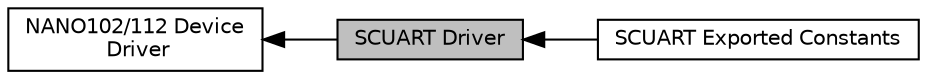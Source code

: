 digraph "SCUART Driver"
{
  edge [fontname="Helvetica",fontsize="10",labelfontname="Helvetica",labelfontsize="10"];
  node [fontname="Helvetica",fontsize="10",shape=box];
  rankdir=LR;
  Node2 [label="NANO102/112 Device\l Driver",height=0.2,width=0.4,color="black", fillcolor="white", style="filled",URL="$d8/dcc/group___n_a_n_o1_x2___device___driver.html",tooltip=" "];
  Node1 [label="SCUART Driver",height=0.2,width=0.4,color="black", fillcolor="grey75", style="filled", fontcolor="black",tooltip=" "];
  Node3 [label="SCUART Exported Constants",height=0.2,width=0.4,color="black", fillcolor="white", style="filled",URL="$da/d40/group___n_a_n_o1_x2___s_c_u_a_r_t___e_x_p_o_r_t_e_d___c_o_n_s_t_a_n_t_s.html",tooltip=" "];
  Node2->Node1 [shape=plaintext, dir="back", style="solid"];
  Node1->Node3 [shape=plaintext, dir="back", style="solid"];
}
